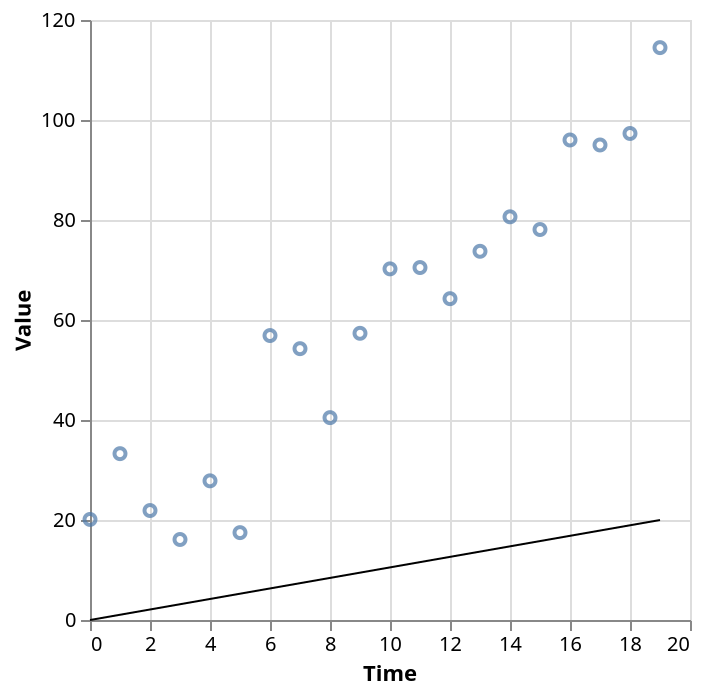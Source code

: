{
    "$schema": "https://vega.github.io/schema/vega/v5.json",
    "background": "white",
    "padding": 5,
    "width": 300,
    "height": 300,
    "style": "cell",
    "data": [
      {
        "name": "data-a2498d2847a5d31d00705f3ec9096fd9",
        "values": [
          {"x": 0, "y": 20.111556082434376},
          {"x": 1, "y": 33.26844328550903},
          {"x": 2, "y": 21.89351202559222},
          {"x": 3, "y": 16.101295270611445},
          {"x": 4, "y": 27.83388124973369},
          {"x": 5, "y": 17.474428454696092},
          {"x": 6, "y": 56.89083955180798},
          {"x": 7, "y": 54.266236581959156},
          {"x": 8, "y": 40.47201468509357},
          {"x": 9, "y": 57.33860614046323},
          {"x": 10, "y": 70.22812170957918},
          {"x": 11, "y": 70.49029936585187},
          {"x": 12, "y": 64.26582210407611},
          {"x": 13, "y": 73.7424407969496},
          {"x": 14, "y": 80.63699324281966},
          {"x": 15, "y": 78.09564498306382},
          {"x": 16, "y": 96.0041427637889},
          {"x": 17, "y": 95.00591345289745},
          {"x": 18, "y": 97.30446057889537},
          {"x": 19, "y": 114.47458794169019}
        ]
      },
      {"name": "empty", "values": [{}]},
      {
        "name": "data_0",
        "source": "data-a2498d2847a5d31d00705f3ec9096fd9",
        "transform": [
          {
            "type": "filter",
            "expr": "isValid(datum[\"x\"]) && isFinite(+datum[\"x\"]) && isValid(datum[\"y\"]) && isFinite(+datum[\"y\"])"
          }
        ]
      },
      {
        "name": "data_1",
        "source": "empty",
        "transform": [
          {"type": "formula", "expr": "b", "as": "y"},
          {"type": "formula", "expr": "20*m+b", "as": "y2"},
          {
            "type": "filter",
            "expr": "isValid(datum[\"y\"]) && isFinite(+datum[\"y\"])"
          }
        ]
      }
    ],
    "signals": [
      {
        "name": "m",
        "value": 1,
        "bind": {"input": "range", "max": 15, "min": 0, "name": "Slope: "}
      },
      {
        "name": "b",
        "value": 0,
        "bind": {"input": "range", "max": 115, "min": -10, "name": "Intercept: "}
      }
    ],
    "marks": [
      {
        "name": "layer_0_marks",
        "type": "symbol",
        "style": ["point"],
        "from": {"data": "data_0"},
        "encode": {
          "update": {
            "opacity": {"value": 0.7},
            "fill": {"value": "transparent"},
            "stroke": {"value": "#4c78a8"},
            "ariaRoleDescription": {"value": "point"},
            "description": {
              "signal": "\"Time: \" + (format(datum[\"x\"], \"\")) + \"; Value: \" + (format(datum[\"y\"], \"\"))"
            },
            "x": {"scale": "x", "field": "x"},
            "y": {"scale": "y", "field": "y"}
          }
        }
      },
      {
        "name": "layer_1_marks",
        "type": "rule",
        "style": ["rule"],
        "from": {"data": "data_1"},
        "encode": {
          "update": {
            "stroke": {"value": "black"},
            "description": {
              "signal": "\"y: \" + (format(datum[\"y\"], \"\")) + \"; y2: \" + (format(datum[\"y2\"], \"\"))"
            },
            "x": {"scale": "x", "value": 0},
            "x2": {"scale": "x", "value": 19},
            "y": {"scale": "y", "field": "y"},
            "y2": {"scale": "y", "field": "y2"}
          }
        }
      }
    ],
    "scales": [
      {
        "name": "x",
        "type": "linear",
        "domain": {"fields": [{"data": "data_0", "field": "x"}, [0], [19]]},
        "range": [0, {"signal": "width"}],
        "nice": true,
        "zero": true
      },
      {
        "name": "y",
        "type": "linear",
        "domain": [0, 120],
        "range": [{"signal": "height"}, 0],
        "nice": true,
        "zero": true
      }
    ],
    "axes": [
      {
        "scale": "x",
        "orient": "bottom",
        "gridScale": "y",
        "grid": true,
        "tickCount": {"signal": "ceil(width/40)"},
        "domain": false,
        "labels": false,
        "aria": false,
        "maxExtent": 0,
        "minExtent": 0,
        "ticks": false,
        "zindex": 0
      },
      {
        "scale": "y",
        "orient": "left",
        "gridScale": "x",
        "grid": true,
        "tickCount": {"signal": "ceil(height/40)"},
        "domain": false,
        "labels": false,
        "aria": false,
        "maxExtent": 0,
        "minExtent": 0,
        "ticks": false,
        "zindex": 0
      },
      {
        "scale": "x",
        "orient": "bottom",
        "grid": false,
        "title": "Time",
        "labelFlush": true,
        "labelOverlap": true,
        "tickCount": {"signal": "ceil(width/40)"},
        "zindex": 0
      },
      {
        "scale": "y",
        "orient": "left",
        "grid": false,
        "title": "Value",
        "labelOverlap": true,
        "tickCount": {"signal": "ceil(height/40)"},
        "zindex": 0
      }
    ]
  }